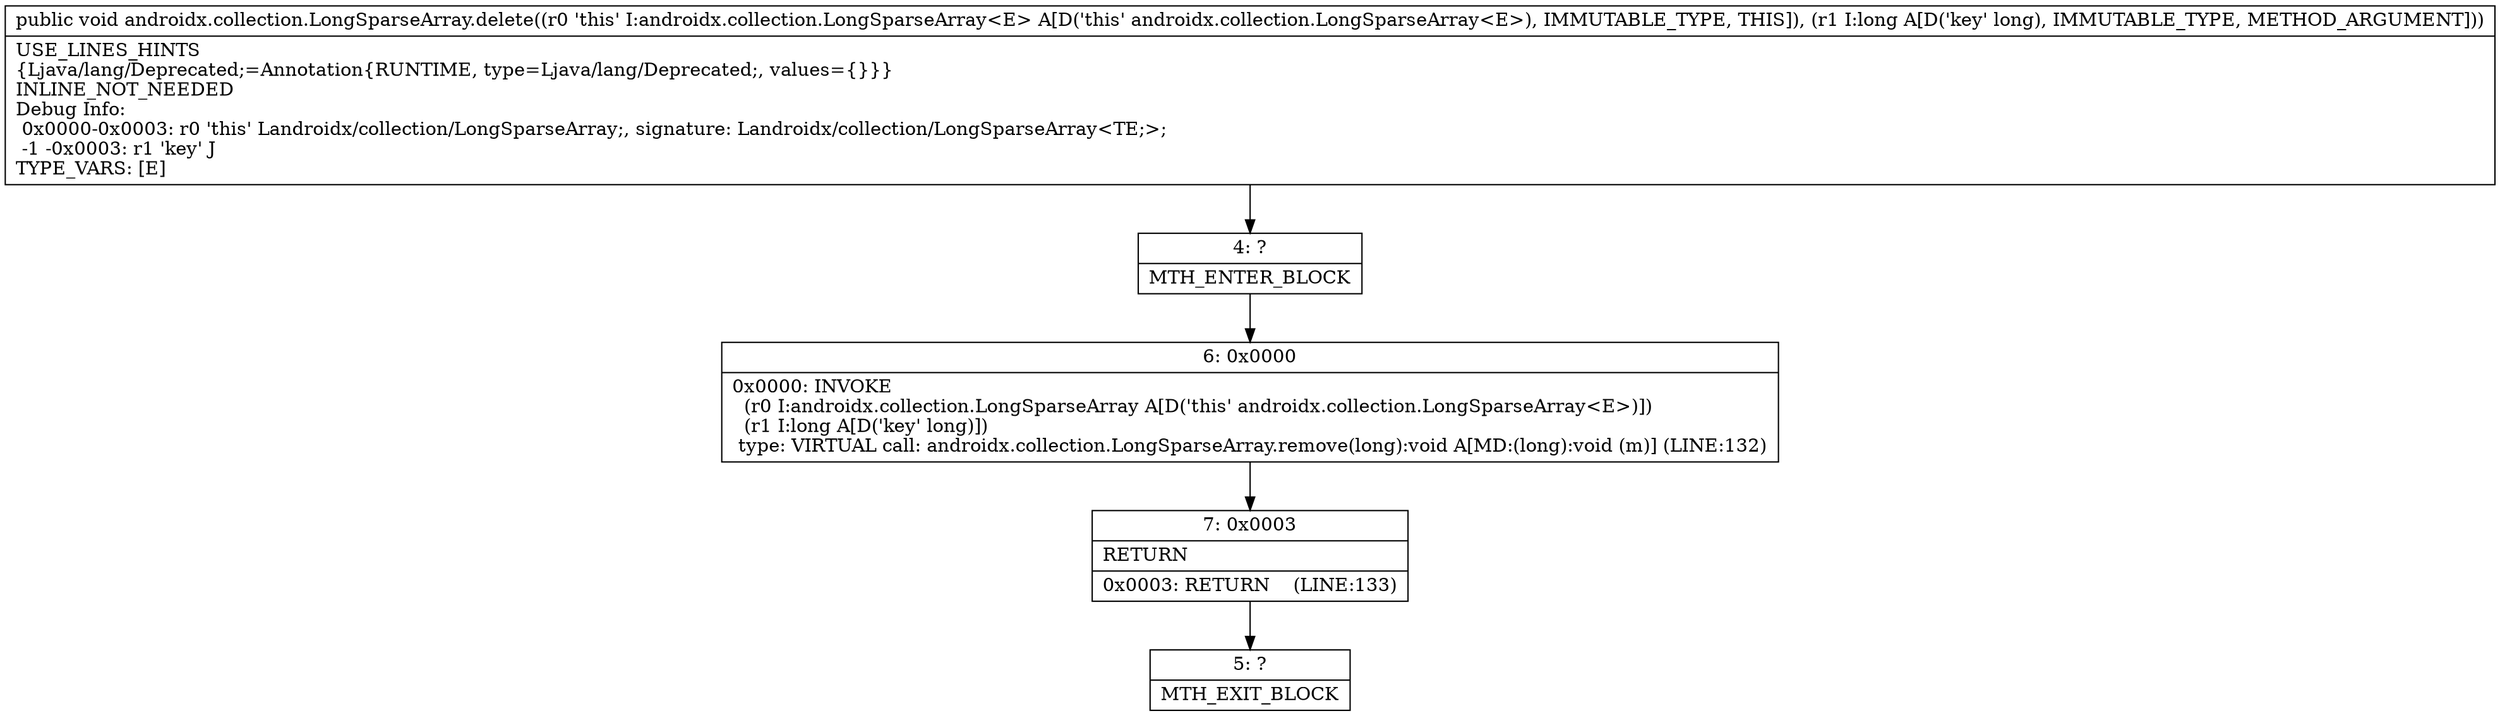 digraph "CFG forandroidx.collection.LongSparseArray.delete(J)V" {
Node_4 [shape=record,label="{4\:\ ?|MTH_ENTER_BLOCK\l}"];
Node_6 [shape=record,label="{6\:\ 0x0000|0x0000: INVOKE  \l  (r0 I:androidx.collection.LongSparseArray A[D('this' androidx.collection.LongSparseArray\<E\>)])\l  (r1 I:long A[D('key' long)])\l type: VIRTUAL call: androidx.collection.LongSparseArray.remove(long):void A[MD:(long):void (m)] (LINE:132)\l}"];
Node_7 [shape=record,label="{7\:\ 0x0003|RETURN\l|0x0003: RETURN    (LINE:133)\l}"];
Node_5 [shape=record,label="{5\:\ ?|MTH_EXIT_BLOCK\l}"];
MethodNode[shape=record,label="{public void androidx.collection.LongSparseArray.delete((r0 'this' I:androidx.collection.LongSparseArray\<E\> A[D('this' androidx.collection.LongSparseArray\<E\>), IMMUTABLE_TYPE, THIS]), (r1 I:long A[D('key' long), IMMUTABLE_TYPE, METHOD_ARGUMENT]))  | USE_LINES_HINTS\l\{Ljava\/lang\/Deprecated;=Annotation\{RUNTIME, type=Ljava\/lang\/Deprecated;, values=\{\}\}\}\lINLINE_NOT_NEEDED\lDebug Info:\l  0x0000\-0x0003: r0 'this' Landroidx\/collection\/LongSparseArray;, signature: Landroidx\/collection\/LongSparseArray\<TE;\>;\l  \-1 \-0x0003: r1 'key' J\lTYPE_VARS: [E]\l}"];
MethodNode -> Node_4;Node_4 -> Node_6;
Node_6 -> Node_7;
Node_7 -> Node_5;
}

